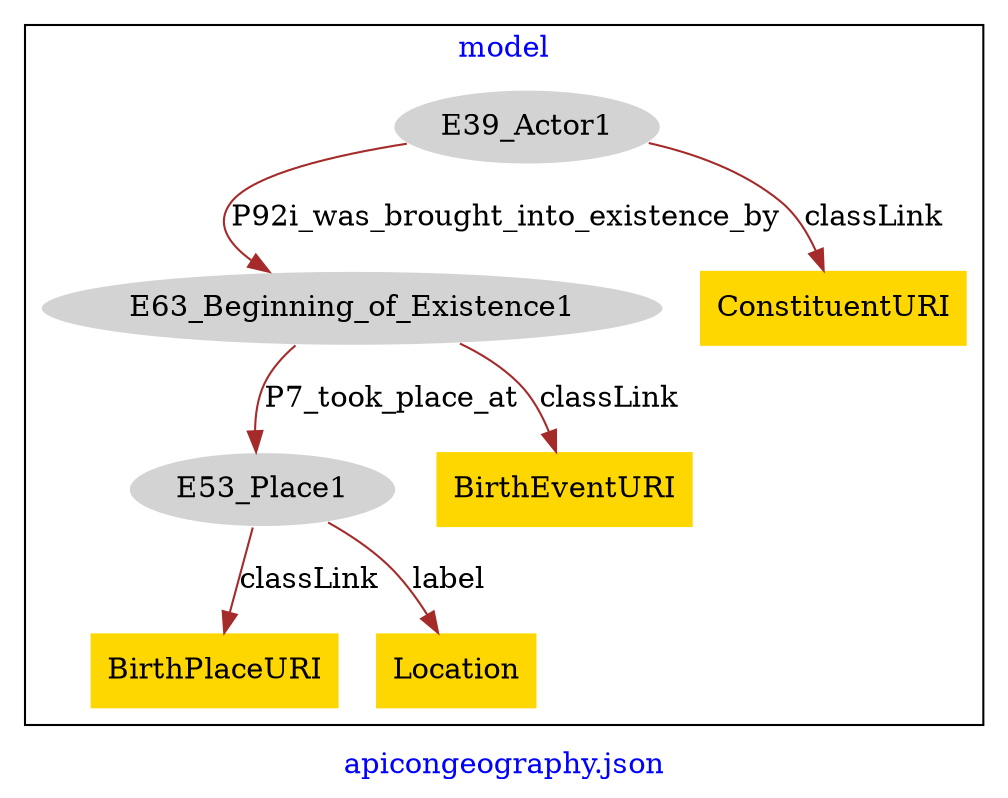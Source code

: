 digraph n0 {
fontcolor="blue"
remincross="true"
label="apicongeography.json"
subgraph cluster {
label="model"
n2[style="filled",color="white",fillcolor="lightgray",label="E39_Actor1"];
n3[style="filled",color="white",fillcolor="lightgray",label="E63_Beginning_of_Existence1"];
n4[style="filled",color="white",fillcolor="lightgray",label="E53_Place1"];
n5[shape="plaintext",style="filled",fillcolor="gold",label="BirthEventURI"];
n6[shape="plaintext",style="filled",fillcolor="gold",label="ConstituentURI"];
n7[shape="plaintext",style="filled",fillcolor="gold",label="BirthPlaceURI"];
n8[shape="plaintext",style="filled",fillcolor="gold",label="Location"];
}
n2 -> n3[color="brown",fontcolor="black",label="P92i_was_brought_into_existence_by"]
n3 -> n4[color="brown",fontcolor="black",label="P7_took_place_at"]
n3 -> n5[color="brown",fontcolor="black",label="classLink"]
n2 -> n6[color="brown",fontcolor="black",label="classLink"]
n4 -> n7[color="brown",fontcolor="black",label="classLink"]
n4 -> n8[color="brown",fontcolor="black",label="label"]
}

